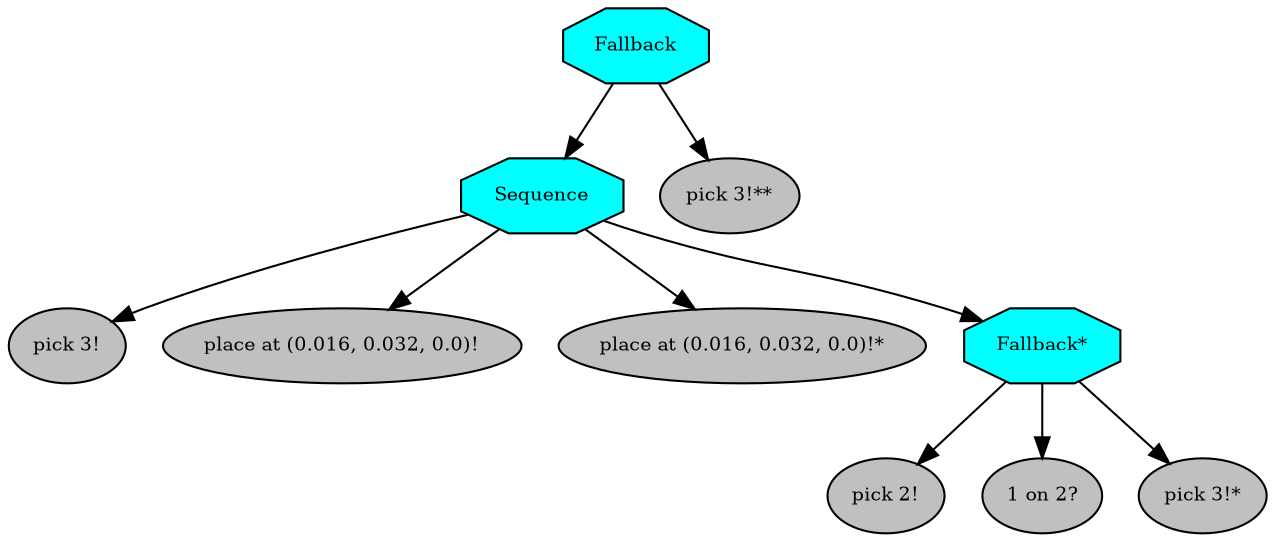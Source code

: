 digraph pastafarianism {
ordering=out;
graph [fontname="times-roman"];
node [fontname="times-roman"];
edge [fontname="times-roman"];
Fallback [fillcolor=cyan, fontcolor=black, fontsize=9, label=Fallback, shape=octagon, style=filled];
Sequence [fillcolor=cyan, fontcolor=black, fontsize=9, label=Sequence, shape=octagon, style=filled];
Fallback -> Sequence;
"pick 3!" [fillcolor=gray, fontcolor=black, fontsize=9, label="pick 3!", shape=ellipse, style=filled];
Sequence -> "pick 3!";
"place at (0.016, 0.032, 0.0)!" [fillcolor=gray, fontcolor=black, fontsize=9, label="place at (0.016, 0.032, 0.0)!", shape=ellipse, style=filled];
Sequence -> "place at (0.016, 0.032, 0.0)!";
"place at (0.016, 0.032, 0.0)!*" [fillcolor=gray, fontcolor=black, fontsize=9, label="place at (0.016, 0.032, 0.0)!*", shape=ellipse, style=filled];
Sequence -> "place at (0.016, 0.032, 0.0)!*";
"Fallback*" [fillcolor=cyan, fontcolor=black, fontsize=9, label="Fallback*", shape=octagon, style=filled];
Sequence -> "Fallback*";
"pick 2!" [fillcolor=gray, fontcolor=black, fontsize=9, label="pick 2!", shape=ellipse, style=filled];
"Fallback*" -> "pick 2!";
"1 on 2?" [fillcolor=gray, fontcolor=black, fontsize=9, label="1 on 2?", shape=ellipse, style=filled];
"Fallback*" -> "1 on 2?";
"pick 3!*" [fillcolor=gray, fontcolor=black, fontsize=9, label="pick 3!*", shape=ellipse, style=filled];
"Fallback*" -> "pick 3!*";
"pick 3!**" [fillcolor=gray, fontcolor=black, fontsize=9, label="pick 3!**", shape=ellipse, style=filled];
Fallback -> "pick 3!**";
}
